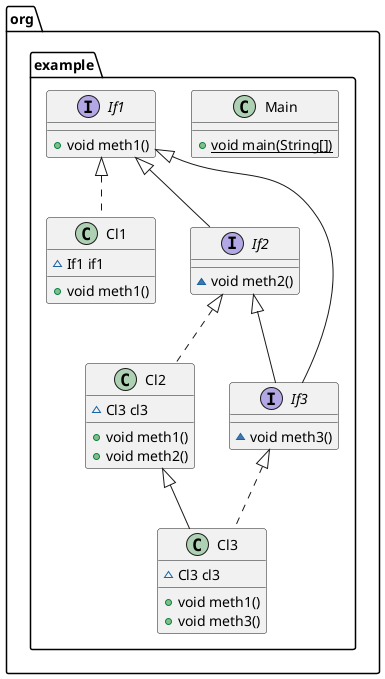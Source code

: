 @startuml
class org.example.Cl3 {
~ Cl3 cl3
+ void meth1()
+ void meth3()
}


class org.example.Main {
+ {static} void main(String[])
}

interface org.example.If1 {
+ void meth1()
}

class org.example.Cl2 {
~ Cl3 cl3
+ void meth1()
+ void meth2()
}


class org.example.Cl1 {
~ If1 if1
+ void meth1()
}


interface org.example.If2 {
~ void meth2()
}

interface org.example.If3 {
~ void meth3()
}



org.example.If3 <|.. org.example.Cl3
org.example.Cl2 <|-- org.example.Cl3
org.example.If2 <|.. org.example.Cl2
org.example.If1 <|.. org.example.Cl1
org.example.If1 <|-- org.example.If2
org.example.If1 <|-- org.example.If3
org.example.If2 <|-- org.example.If3
@enduml